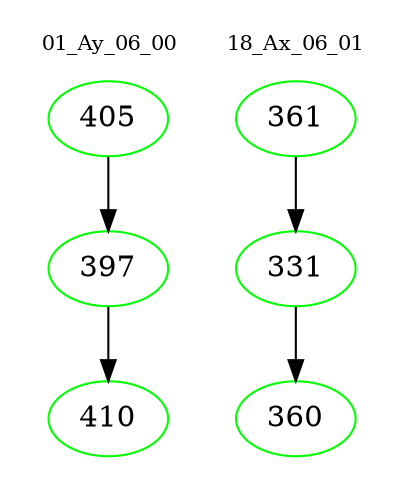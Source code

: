 digraph{
subgraph cluster_0 {
color = white
label = "01_Ay_06_00";
fontsize=10;
T0_405 [label="405", color="green"]
T0_405 -> T0_397 [color="black"]
T0_397 [label="397", color="green"]
T0_397 -> T0_410 [color="black"]
T0_410 [label="410", color="green"]
}
subgraph cluster_1 {
color = white
label = "18_Ax_06_01";
fontsize=10;
T1_361 [label="361", color="green"]
T1_361 -> T1_331 [color="black"]
T1_331 [label="331", color="green"]
T1_331 -> T1_360 [color="black"]
T1_360 [label="360", color="green"]
}
}
